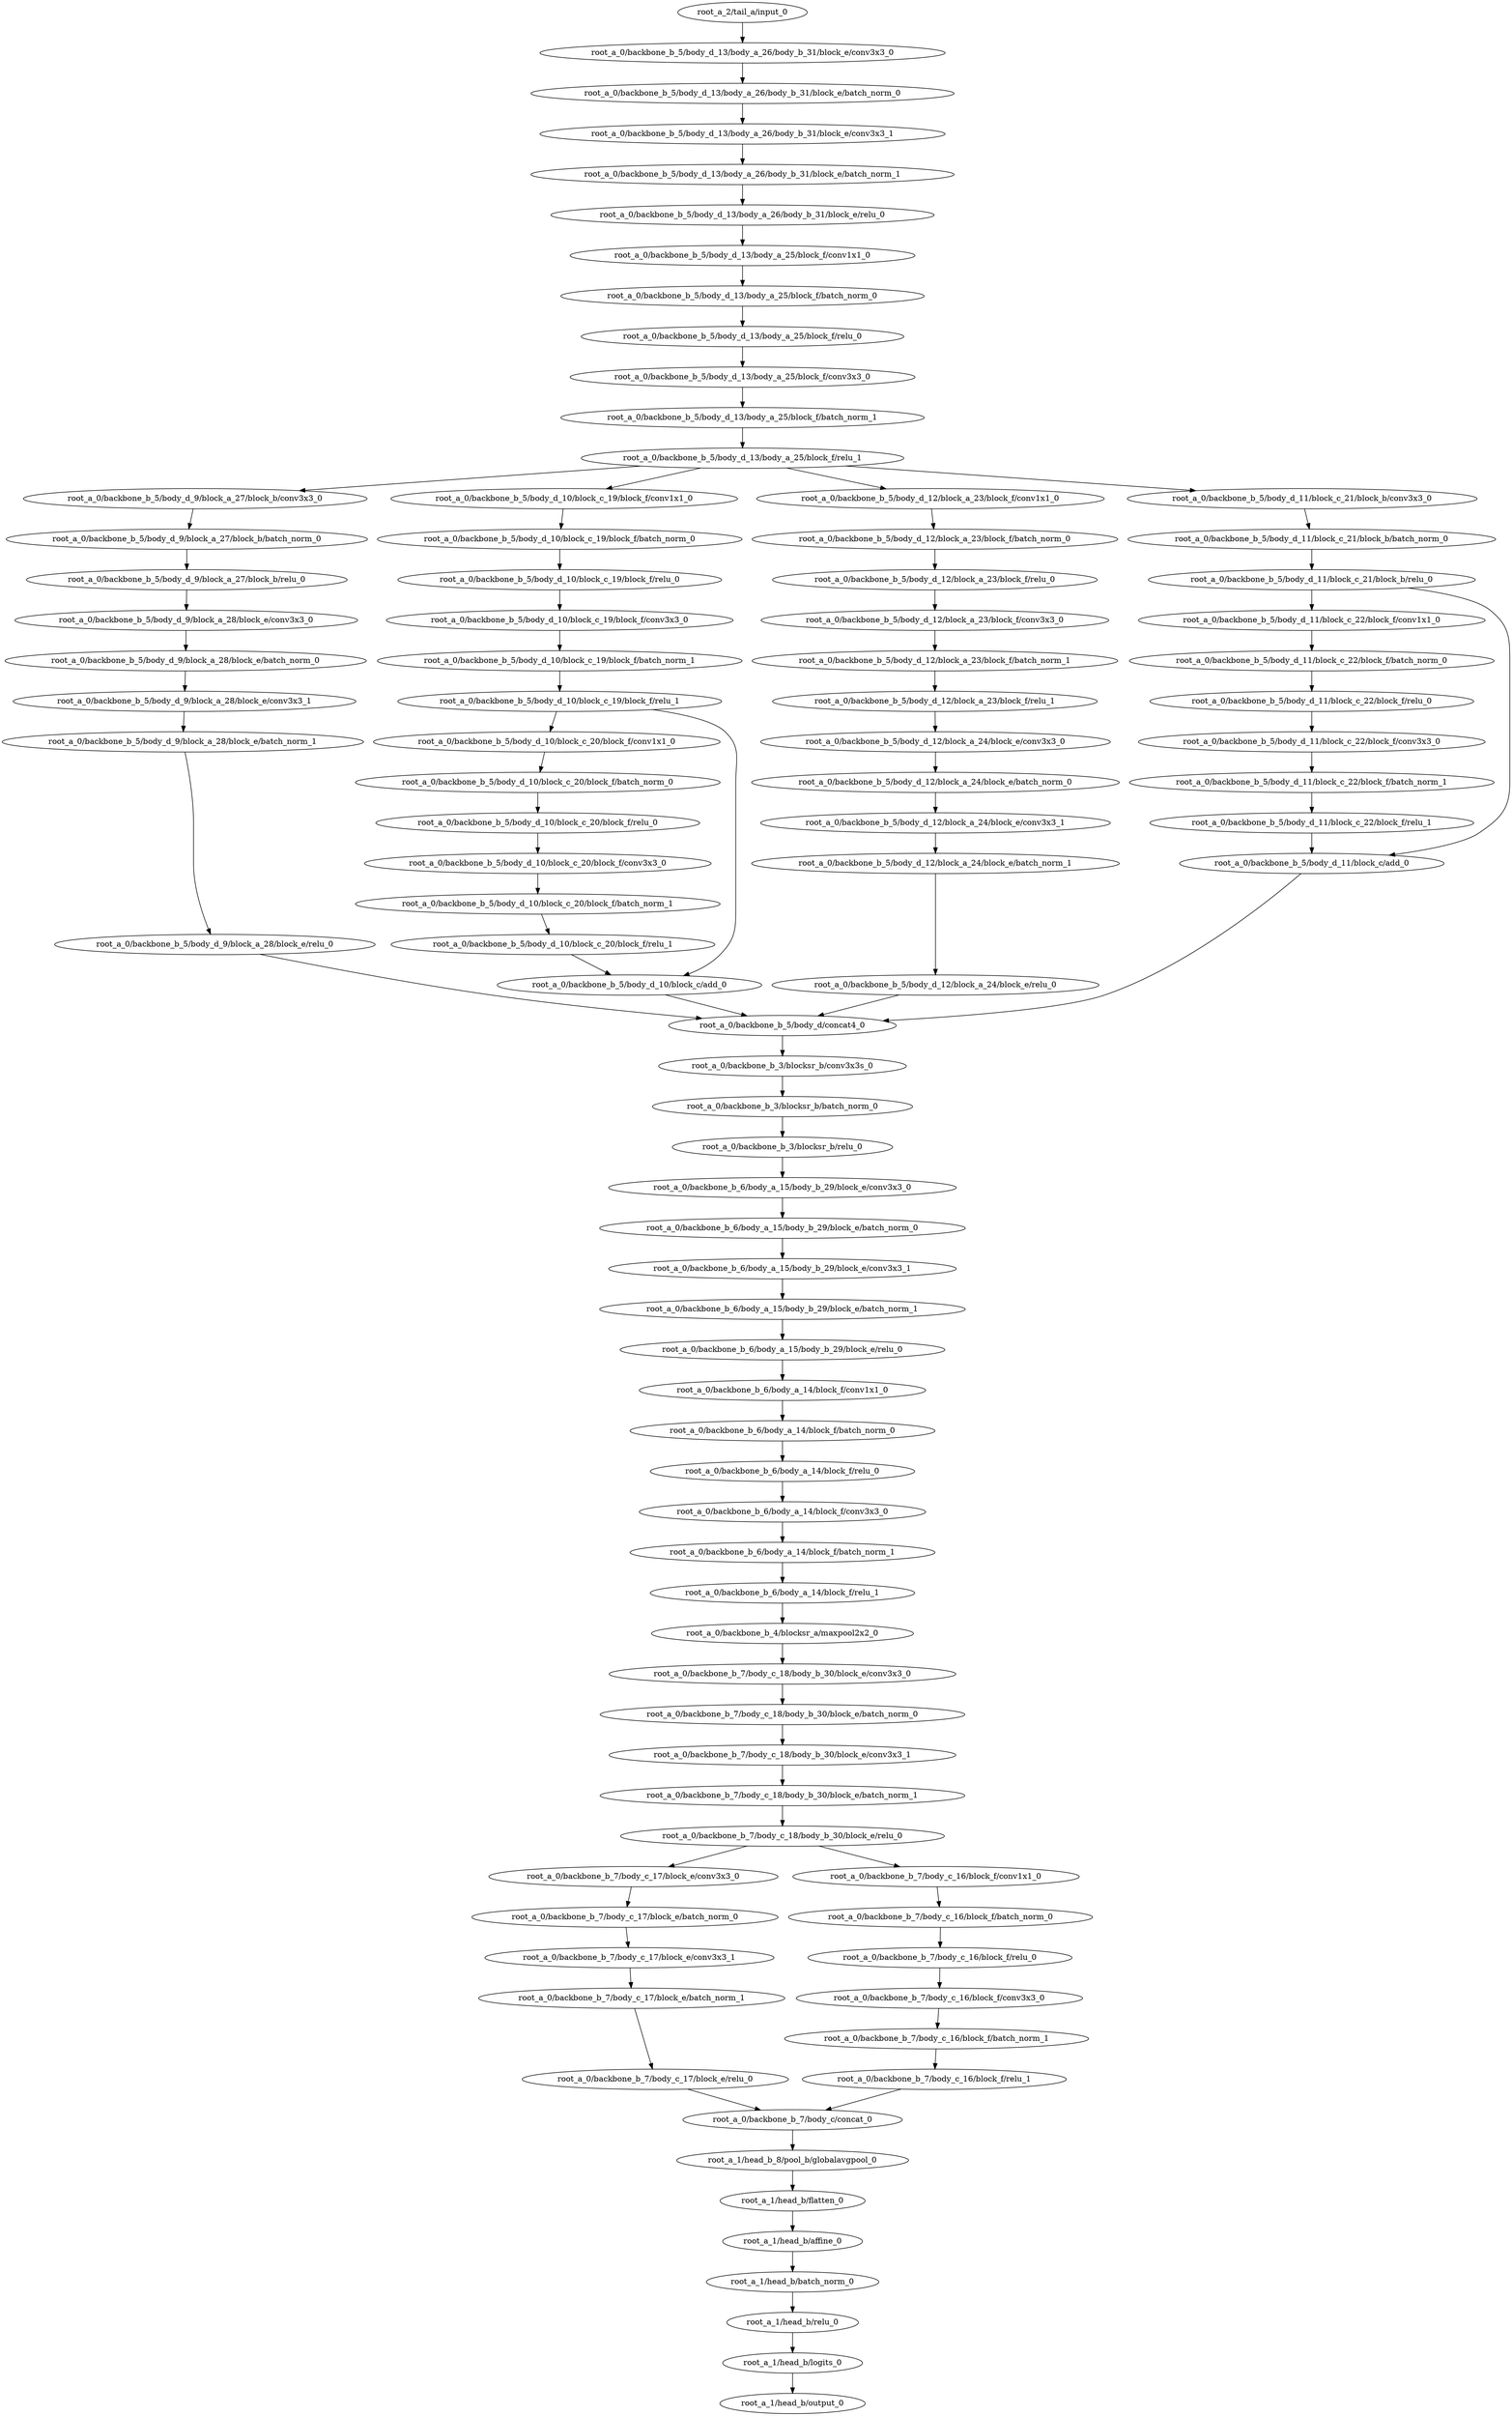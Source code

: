 digraph root_a {
	"root_a_2/tail_a/input_0"
	"root_a_0/backbone_b_5/body_d_13/body_a_26/body_b_31/block_e/conv3x3_0"
	"root_a_0/backbone_b_5/body_d_13/body_a_26/body_b_31/block_e/batch_norm_0"
	"root_a_0/backbone_b_5/body_d_13/body_a_26/body_b_31/block_e/conv3x3_1"
	"root_a_0/backbone_b_5/body_d_13/body_a_26/body_b_31/block_e/batch_norm_1"
	"root_a_0/backbone_b_5/body_d_13/body_a_26/body_b_31/block_e/relu_0"
	"root_a_0/backbone_b_5/body_d_13/body_a_25/block_f/conv1x1_0"
	"root_a_0/backbone_b_5/body_d_13/body_a_25/block_f/batch_norm_0"
	"root_a_0/backbone_b_5/body_d_13/body_a_25/block_f/relu_0"
	"root_a_0/backbone_b_5/body_d_13/body_a_25/block_f/conv3x3_0"
	"root_a_0/backbone_b_5/body_d_13/body_a_25/block_f/batch_norm_1"
	"root_a_0/backbone_b_5/body_d_13/body_a_25/block_f/relu_1"
	"root_a_0/backbone_b_5/body_d_9/block_a_27/block_b/conv3x3_0"
	"root_a_0/backbone_b_5/body_d_9/block_a_27/block_b/batch_norm_0"
	"root_a_0/backbone_b_5/body_d_9/block_a_27/block_b/relu_0"
	"root_a_0/backbone_b_5/body_d_9/block_a_28/block_e/conv3x3_0"
	"root_a_0/backbone_b_5/body_d_9/block_a_28/block_e/batch_norm_0"
	"root_a_0/backbone_b_5/body_d_9/block_a_28/block_e/conv3x3_1"
	"root_a_0/backbone_b_5/body_d_9/block_a_28/block_e/batch_norm_1"
	"root_a_0/backbone_b_5/body_d_9/block_a_28/block_e/relu_0"
	"root_a_0/backbone_b_5/body_d_10/block_c_19/block_f/conv1x1_0"
	"root_a_0/backbone_b_5/body_d_10/block_c_19/block_f/batch_norm_0"
	"root_a_0/backbone_b_5/body_d_10/block_c_19/block_f/relu_0"
	"root_a_0/backbone_b_5/body_d_10/block_c_19/block_f/conv3x3_0"
	"root_a_0/backbone_b_5/body_d_10/block_c_19/block_f/batch_norm_1"
	"root_a_0/backbone_b_5/body_d_10/block_c_19/block_f/relu_1"
	"root_a_0/backbone_b_5/body_d_10/block_c_20/block_f/conv1x1_0"
	"root_a_0/backbone_b_5/body_d_10/block_c_20/block_f/batch_norm_0"
	"root_a_0/backbone_b_5/body_d_10/block_c_20/block_f/relu_0"
	"root_a_0/backbone_b_5/body_d_10/block_c_20/block_f/conv3x3_0"
	"root_a_0/backbone_b_5/body_d_10/block_c_20/block_f/batch_norm_1"
	"root_a_0/backbone_b_5/body_d_10/block_c_20/block_f/relu_1"
	"root_a_0/backbone_b_5/body_d_10/block_c/add_0"
	"root_a_0/backbone_b_5/body_d_12/block_a_23/block_f/conv1x1_0"
	"root_a_0/backbone_b_5/body_d_12/block_a_23/block_f/batch_norm_0"
	"root_a_0/backbone_b_5/body_d_12/block_a_23/block_f/relu_0"
	"root_a_0/backbone_b_5/body_d_12/block_a_23/block_f/conv3x3_0"
	"root_a_0/backbone_b_5/body_d_12/block_a_23/block_f/batch_norm_1"
	"root_a_0/backbone_b_5/body_d_12/block_a_23/block_f/relu_1"
	"root_a_0/backbone_b_5/body_d_12/block_a_24/block_e/conv3x3_0"
	"root_a_0/backbone_b_5/body_d_12/block_a_24/block_e/batch_norm_0"
	"root_a_0/backbone_b_5/body_d_12/block_a_24/block_e/conv3x3_1"
	"root_a_0/backbone_b_5/body_d_12/block_a_24/block_e/batch_norm_1"
	"root_a_0/backbone_b_5/body_d_12/block_a_24/block_e/relu_0"
	"root_a_0/backbone_b_5/body_d_11/block_c_21/block_b/conv3x3_0"
	"root_a_0/backbone_b_5/body_d_11/block_c_21/block_b/batch_norm_0"
	"root_a_0/backbone_b_5/body_d_11/block_c_21/block_b/relu_0"
	"root_a_0/backbone_b_5/body_d_11/block_c_22/block_f/conv1x1_0"
	"root_a_0/backbone_b_5/body_d_11/block_c_22/block_f/batch_norm_0"
	"root_a_0/backbone_b_5/body_d_11/block_c_22/block_f/relu_0"
	"root_a_0/backbone_b_5/body_d_11/block_c_22/block_f/conv3x3_0"
	"root_a_0/backbone_b_5/body_d_11/block_c_22/block_f/batch_norm_1"
	"root_a_0/backbone_b_5/body_d_11/block_c_22/block_f/relu_1"
	"root_a_0/backbone_b_5/body_d_11/block_c/add_0"
	"root_a_0/backbone_b_5/body_d/concat4_0"
	"root_a_0/backbone_b_3/blocksr_b/conv3x3s_0"
	"root_a_0/backbone_b_3/blocksr_b/batch_norm_0"
	"root_a_0/backbone_b_3/blocksr_b/relu_0"
	"root_a_0/backbone_b_6/body_a_15/body_b_29/block_e/conv3x3_0"
	"root_a_0/backbone_b_6/body_a_15/body_b_29/block_e/batch_norm_0"
	"root_a_0/backbone_b_6/body_a_15/body_b_29/block_e/conv3x3_1"
	"root_a_0/backbone_b_6/body_a_15/body_b_29/block_e/batch_norm_1"
	"root_a_0/backbone_b_6/body_a_15/body_b_29/block_e/relu_0"
	"root_a_0/backbone_b_6/body_a_14/block_f/conv1x1_0"
	"root_a_0/backbone_b_6/body_a_14/block_f/batch_norm_0"
	"root_a_0/backbone_b_6/body_a_14/block_f/relu_0"
	"root_a_0/backbone_b_6/body_a_14/block_f/conv3x3_0"
	"root_a_0/backbone_b_6/body_a_14/block_f/batch_norm_1"
	"root_a_0/backbone_b_6/body_a_14/block_f/relu_1"
	"root_a_0/backbone_b_4/blocksr_a/maxpool2x2_0"
	"root_a_0/backbone_b_7/body_c_18/body_b_30/block_e/conv3x3_0"
	"root_a_0/backbone_b_7/body_c_18/body_b_30/block_e/batch_norm_0"
	"root_a_0/backbone_b_7/body_c_18/body_b_30/block_e/conv3x3_1"
	"root_a_0/backbone_b_7/body_c_18/body_b_30/block_e/batch_norm_1"
	"root_a_0/backbone_b_7/body_c_18/body_b_30/block_e/relu_0"
	"root_a_0/backbone_b_7/body_c_17/block_e/conv3x3_0"
	"root_a_0/backbone_b_7/body_c_17/block_e/batch_norm_0"
	"root_a_0/backbone_b_7/body_c_17/block_e/conv3x3_1"
	"root_a_0/backbone_b_7/body_c_17/block_e/batch_norm_1"
	"root_a_0/backbone_b_7/body_c_17/block_e/relu_0"
	"root_a_0/backbone_b_7/body_c_16/block_f/conv1x1_0"
	"root_a_0/backbone_b_7/body_c_16/block_f/batch_norm_0"
	"root_a_0/backbone_b_7/body_c_16/block_f/relu_0"
	"root_a_0/backbone_b_7/body_c_16/block_f/conv3x3_0"
	"root_a_0/backbone_b_7/body_c_16/block_f/batch_norm_1"
	"root_a_0/backbone_b_7/body_c_16/block_f/relu_1"
	"root_a_0/backbone_b_7/body_c/concat_0"
	"root_a_1/head_b_8/pool_b/globalavgpool_0"
	"root_a_1/head_b/flatten_0"
	"root_a_1/head_b/affine_0"
	"root_a_1/head_b/batch_norm_0"
	"root_a_1/head_b/relu_0"
	"root_a_1/head_b/logits_0"
	"root_a_1/head_b/output_0"

	"root_a_2/tail_a/input_0" -> "root_a_0/backbone_b_5/body_d_13/body_a_26/body_b_31/block_e/conv3x3_0"
	"root_a_0/backbone_b_5/body_d_13/body_a_26/body_b_31/block_e/conv3x3_0" -> "root_a_0/backbone_b_5/body_d_13/body_a_26/body_b_31/block_e/batch_norm_0"
	"root_a_0/backbone_b_5/body_d_13/body_a_26/body_b_31/block_e/batch_norm_0" -> "root_a_0/backbone_b_5/body_d_13/body_a_26/body_b_31/block_e/conv3x3_1"
	"root_a_0/backbone_b_5/body_d_13/body_a_26/body_b_31/block_e/conv3x3_1" -> "root_a_0/backbone_b_5/body_d_13/body_a_26/body_b_31/block_e/batch_norm_1"
	"root_a_0/backbone_b_5/body_d_13/body_a_26/body_b_31/block_e/batch_norm_1" -> "root_a_0/backbone_b_5/body_d_13/body_a_26/body_b_31/block_e/relu_0"
	"root_a_0/backbone_b_5/body_d_13/body_a_26/body_b_31/block_e/relu_0" -> "root_a_0/backbone_b_5/body_d_13/body_a_25/block_f/conv1x1_0"
	"root_a_0/backbone_b_5/body_d_13/body_a_25/block_f/conv1x1_0" -> "root_a_0/backbone_b_5/body_d_13/body_a_25/block_f/batch_norm_0"
	"root_a_0/backbone_b_5/body_d_13/body_a_25/block_f/batch_norm_0" -> "root_a_0/backbone_b_5/body_d_13/body_a_25/block_f/relu_0"
	"root_a_0/backbone_b_5/body_d_13/body_a_25/block_f/relu_0" -> "root_a_0/backbone_b_5/body_d_13/body_a_25/block_f/conv3x3_0"
	"root_a_0/backbone_b_5/body_d_13/body_a_25/block_f/conv3x3_0" -> "root_a_0/backbone_b_5/body_d_13/body_a_25/block_f/batch_norm_1"
	"root_a_0/backbone_b_5/body_d_13/body_a_25/block_f/batch_norm_1" -> "root_a_0/backbone_b_5/body_d_13/body_a_25/block_f/relu_1"
	"root_a_0/backbone_b_5/body_d_13/body_a_25/block_f/relu_1" -> "root_a_0/backbone_b_5/body_d_9/block_a_27/block_b/conv3x3_0"
	"root_a_0/backbone_b_5/body_d_9/block_a_27/block_b/conv3x3_0" -> "root_a_0/backbone_b_5/body_d_9/block_a_27/block_b/batch_norm_0"
	"root_a_0/backbone_b_5/body_d_9/block_a_27/block_b/batch_norm_0" -> "root_a_0/backbone_b_5/body_d_9/block_a_27/block_b/relu_0"
	"root_a_0/backbone_b_5/body_d_9/block_a_27/block_b/relu_0" -> "root_a_0/backbone_b_5/body_d_9/block_a_28/block_e/conv3x3_0"
	"root_a_0/backbone_b_5/body_d_9/block_a_28/block_e/conv3x3_0" -> "root_a_0/backbone_b_5/body_d_9/block_a_28/block_e/batch_norm_0"
	"root_a_0/backbone_b_5/body_d_9/block_a_28/block_e/batch_norm_0" -> "root_a_0/backbone_b_5/body_d_9/block_a_28/block_e/conv3x3_1"
	"root_a_0/backbone_b_5/body_d_9/block_a_28/block_e/conv3x3_1" -> "root_a_0/backbone_b_5/body_d_9/block_a_28/block_e/batch_norm_1"
	"root_a_0/backbone_b_5/body_d_9/block_a_28/block_e/batch_norm_1" -> "root_a_0/backbone_b_5/body_d_9/block_a_28/block_e/relu_0"
	"root_a_0/backbone_b_5/body_d_13/body_a_25/block_f/relu_1" -> "root_a_0/backbone_b_5/body_d_10/block_c_19/block_f/conv1x1_0"
	"root_a_0/backbone_b_5/body_d_10/block_c_19/block_f/conv1x1_0" -> "root_a_0/backbone_b_5/body_d_10/block_c_19/block_f/batch_norm_0"
	"root_a_0/backbone_b_5/body_d_10/block_c_19/block_f/batch_norm_0" -> "root_a_0/backbone_b_5/body_d_10/block_c_19/block_f/relu_0"
	"root_a_0/backbone_b_5/body_d_10/block_c_19/block_f/relu_0" -> "root_a_0/backbone_b_5/body_d_10/block_c_19/block_f/conv3x3_0"
	"root_a_0/backbone_b_5/body_d_10/block_c_19/block_f/conv3x3_0" -> "root_a_0/backbone_b_5/body_d_10/block_c_19/block_f/batch_norm_1"
	"root_a_0/backbone_b_5/body_d_10/block_c_19/block_f/batch_norm_1" -> "root_a_0/backbone_b_5/body_d_10/block_c_19/block_f/relu_1"
	"root_a_0/backbone_b_5/body_d_10/block_c_19/block_f/relu_1" -> "root_a_0/backbone_b_5/body_d_10/block_c_20/block_f/conv1x1_0"
	"root_a_0/backbone_b_5/body_d_10/block_c_20/block_f/conv1x1_0" -> "root_a_0/backbone_b_5/body_d_10/block_c_20/block_f/batch_norm_0"
	"root_a_0/backbone_b_5/body_d_10/block_c_20/block_f/batch_norm_0" -> "root_a_0/backbone_b_5/body_d_10/block_c_20/block_f/relu_0"
	"root_a_0/backbone_b_5/body_d_10/block_c_20/block_f/relu_0" -> "root_a_0/backbone_b_5/body_d_10/block_c_20/block_f/conv3x3_0"
	"root_a_0/backbone_b_5/body_d_10/block_c_20/block_f/conv3x3_0" -> "root_a_0/backbone_b_5/body_d_10/block_c_20/block_f/batch_norm_1"
	"root_a_0/backbone_b_5/body_d_10/block_c_20/block_f/batch_norm_1" -> "root_a_0/backbone_b_5/body_d_10/block_c_20/block_f/relu_1"
	"root_a_0/backbone_b_5/body_d_10/block_c_19/block_f/relu_1" -> "root_a_0/backbone_b_5/body_d_10/block_c/add_0"
	"root_a_0/backbone_b_5/body_d_10/block_c_20/block_f/relu_1" -> "root_a_0/backbone_b_5/body_d_10/block_c/add_0"
	"root_a_0/backbone_b_5/body_d_13/body_a_25/block_f/relu_1" -> "root_a_0/backbone_b_5/body_d_12/block_a_23/block_f/conv1x1_0"
	"root_a_0/backbone_b_5/body_d_12/block_a_23/block_f/conv1x1_0" -> "root_a_0/backbone_b_5/body_d_12/block_a_23/block_f/batch_norm_0"
	"root_a_0/backbone_b_5/body_d_12/block_a_23/block_f/batch_norm_0" -> "root_a_0/backbone_b_5/body_d_12/block_a_23/block_f/relu_0"
	"root_a_0/backbone_b_5/body_d_12/block_a_23/block_f/relu_0" -> "root_a_0/backbone_b_5/body_d_12/block_a_23/block_f/conv3x3_0"
	"root_a_0/backbone_b_5/body_d_12/block_a_23/block_f/conv3x3_0" -> "root_a_0/backbone_b_5/body_d_12/block_a_23/block_f/batch_norm_1"
	"root_a_0/backbone_b_5/body_d_12/block_a_23/block_f/batch_norm_1" -> "root_a_0/backbone_b_5/body_d_12/block_a_23/block_f/relu_1"
	"root_a_0/backbone_b_5/body_d_12/block_a_23/block_f/relu_1" -> "root_a_0/backbone_b_5/body_d_12/block_a_24/block_e/conv3x3_0"
	"root_a_0/backbone_b_5/body_d_12/block_a_24/block_e/conv3x3_0" -> "root_a_0/backbone_b_5/body_d_12/block_a_24/block_e/batch_norm_0"
	"root_a_0/backbone_b_5/body_d_12/block_a_24/block_e/batch_norm_0" -> "root_a_0/backbone_b_5/body_d_12/block_a_24/block_e/conv3x3_1"
	"root_a_0/backbone_b_5/body_d_12/block_a_24/block_e/conv3x3_1" -> "root_a_0/backbone_b_5/body_d_12/block_a_24/block_e/batch_norm_1"
	"root_a_0/backbone_b_5/body_d_12/block_a_24/block_e/batch_norm_1" -> "root_a_0/backbone_b_5/body_d_12/block_a_24/block_e/relu_0"
	"root_a_0/backbone_b_5/body_d_13/body_a_25/block_f/relu_1" -> "root_a_0/backbone_b_5/body_d_11/block_c_21/block_b/conv3x3_0"
	"root_a_0/backbone_b_5/body_d_11/block_c_21/block_b/conv3x3_0" -> "root_a_0/backbone_b_5/body_d_11/block_c_21/block_b/batch_norm_0"
	"root_a_0/backbone_b_5/body_d_11/block_c_21/block_b/batch_norm_0" -> "root_a_0/backbone_b_5/body_d_11/block_c_21/block_b/relu_0"
	"root_a_0/backbone_b_5/body_d_11/block_c_21/block_b/relu_0" -> "root_a_0/backbone_b_5/body_d_11/block_c_22/block_f/conv1x1_0"
	"root_a_0/backbone_b_5/body_d_11/block_c_22/block_f/conv1x1_0" -> "root_a_0/backbone_b_5/body_d_11/block_c_22/block_f/batch_norm_0"
	"root_a_0/backbone_b_5/body_d_11/block_c_22/block_f/batch_norm_0" -> "root_a_0/backbone_b_5/body_d_11/block_c_22/block_f/relu_0"
	"root_a_0/backbone_b_5/body_d_11/block_c_22/block_f/relu_0" -> "root_a_0/backbone_b_5/body_d_11/block_c_22/block_f/conv3x3_0"
	"root_a_0/backbone_b_5/body_d_11/block_c_22/block_f/conv3x3_0" -> "root_a_0/backbone_b_5/body_d_11/block_c_22/block_f/batch_norm_1"
	"root_a_0/backbone_b_5/body_d_11/block_c_22/block_f/batch_norm_1" -> "root_a_0/backbone_b_5/body_d_11/block_c_22/block_f/relu_1"
	"root_a_0/backbone_b_5/body_d_11/block_c_21/block_b/relu_0" -> "root_a_0/backbone_b_5/body_d_11/block_c/add_0"
	"root_a_0/backbone_b_5/body_d_11/block_c_22/block_f/relu_1" -> "root_a_0/backbone_b_5/body_d_11/block_c/add_0"
	"root_a_0/backbone_b_5/body_d_9/block_a_28/block_e/relu_0" -> "root_a_0/backbone_b_5/body_d/concat4_0"
	"root_a_0/backbone_b_5/body_d_10/block_c/add_0" -> "root_a_0/backbone_b_5/body_d/concat4_0"
	"root_a_0/backbone_b_5/body_d_12/block_a_24/block_e/relu_0" -> "root_a_0/backbone_b_5/body_d/concat4_0"
	"root_a_0/backbone_b_5/body_d_11/block_c/add_0" -> "root_a_0/backbone_b_5/body_d/concat4_0"
	"root_a_0/backbone_b_5/body_d/concat4_0" -> "root_a_0/backbone_b_3/blocksr_b/conv3x3s_0"
	"root_a_0/backbone_b_3/blocksr_b/conv3x3s_0" -> "root_a_0/backbone_b_3/blocksr_b/batch_norm_0"
	"root_a_0/backbone_b_3/blocksr_b/batch_norm_0" -> "root_a_0/backbone_b_3/blocksr_b/relu_0"
	"root_a_0/backbone_b_3/blocksr_b/relu_0" -> "root_a_0/backbone_b_6/body_a_15/body_b_29/block_e/conv3x3_0"
	"root_a_0/backbone_b_6/body_a_15/body_b_29/block_e/conv3x3_0" -> "root_a_0/backbone_b_6/body_a_15/body_b_29/block_e/batch_norm_0"
	"root_a_0/backbone_b_6/body_a_15/body_b_29/block_e/batch_norm_0" -> "root_a_0/backbone_b_6/body_a_15/body_b_29/block_e/conv3x3_1"
	"root_a_0/backbone_b_6/body_a_15/body_b_29/block_e/conv3x3_1" -> "root_a_0/backbone_b_6/body_a_15/body_b_29/block_e/batch_norm_1"
	"root_a_0/backbone_b_6/body_a_15/body_b_29/block_e/batch_norm_1" -> "root_a_0/backbone_b_6/body_a_15/body_b_29/block_e/relu_0"
	"root_a_0/backbone_b_6/body_a_15/body_b_29/block_e/relu_0" -> "root_a_0/backbone_b_6/body_a_14/block_f/conv1x1_0"
	"root_a_0/backbone_b_6/body_a_14/block_f/conv1x1_0" -> "root_a_0/backbone_b_6/body_a_14/block_f/batch_norm_0"
	"root_a_0/backbone_b_6/body_a_14/block_f/batch_norm_0" -> "root_a_0/backbone_b_6/body_a_14/block_f/relu_0"
	"root_a_0/backbone_b_6/body_a_14/block_f/relu_0" -> "root_a_0/backbone_b_6/body_a_14/block_f/conv3x3_0"
	"root_a_0/backbone_b_6/body_a_14/block_f/conv3x3_0" -> "root_a_0/backbone_b_6/body_a_14/block_f/batch_norm_1"
	"root_a_0/backbone_b_6/body_a_14/block_f/batch_norm_1" -> "root_a_0/backbone_b_6/body_a_14/block_f/relu_1"
	"root_a_0/backbone_b_6/body_a_14/block_f/relu_1" -> "root_a_0/backbone_b_4/blocksr_a/maxpool2x2_0"
	"root_a_0/backbone_b_4/blocksr_a/maxpool2x2_0" -> "root_a_0/backbone_b_7/body_c_18/body_b_30/block_e/conv3x3_0"
	"root_a_0/backbone_b_7/body_c_18/body_b_30/block_e/conv3x3_0" -> "root_a_0/backbone_b_7/body_c_18/body_b_30/block_e/batch_norm_0"
	"root_a_0/backbone_b_7/body_c_18/body_b_30/block_e/batch_norm_0" -> "root_a_0/backbone_b_7/body_c_18/body_b_30/block_e/conv3x3_1"
	"root_a_0/backbone_b_7/body_c_18/body_b_30/block_e/conv3x3_1" -> "root_a_0/backbone_b_7/body_c_18/body_b_30/block_e/batch_norm_1"
	"root_a_0/backbone_b_7/body_c_18/body_b_30/block_e/batch_norm_1" -> "root_a_0/backbone_b_7/body_c_18/body_b_30/block_e/relu_0"
	"root_a_0/backbone_b_7/body_c_18/body_b_30/block_e/relu_0" -> "root_a_0/backbone_b_7/body_c_17/block_e/conv3x3_0"
	"root_a_0/backbone_b_7/body_c_17/block_e/conv3x3_0" -> "root_a_0/backbone_b_7/body_c_17/block_e/batch_norm_0"
	"root_a_0/backbone_b_7/body_c_17/block_e/batch_norm_0" -> "root_a_0/backbone_b_7/body_c_17/block_e/conv3x3_1"
	"root_a_0/backbone_b_7/body_c_17/block_e/conv3x3_1" -> "root_a_0/backbone_b_7/body_c_17/block_e/batch_norm_1"
	"root_a_0/backbone_b_7/body_c_17/block_e/batch_norm_1" -> "root_a_0/backbone_b_7/body_c_17/block_e/relu_0"
	"root_a_0/backbone_b_7/body_c_18/body_b_30/block_e/relu_0" -> "root_a_0/backbone_b_7/body_c_16/block_f/conv1x1_0"
	"root_a_0/backbone_b_7/body_c_16/block_f/conv1x1_0" -> "root_a_0/backbone_b_7/body_c_16/block_f/batch_norm_0"
	"root_a_0/backbone_b_7/body_c_16/block_f/batch_norm_0" -> "root_a_0/backbone_b_7/body_c_16/block_f/relu_0"
	"root_a_0/backbone_b_7/body_c_16/block_f/relu_0" -> "root_a_0/backbone_b_7/body_c_16/block_f/conv3x3_0"
	"root_a_0/backbone_b_7/body_c_16/block_f/conv3x3_0" -> "root_a_0/backbone_b_7/body_c_16/block_f/batch_norm_1"
	"root_a_0/backbone_b_7/body_c_16/block_f/batch_norm_1" -> "root_a_0/backbone_b_7/body_c_16/block_f/relu_1"
	"root_a_0/backbone_b_7/body_c_17/block_e/relu_0" -> "root_a_0/backbone_b_7/body_c/concat_0"
	"root_a_0/backbone_b_7/body_c_16/block_f/relu_1" -> "root_a_0/backbone_b_7/body_c/concat_0"
	"root_a_0/backbone_b_7/body_c/concat_0" -> "root_a_1/head_b_8/pool_b/globalavgpool_0"
	"root_a_1/head_b_8/pool_b/globalavgpool_0" -> "root_a_1/head_b/flatten_0"
	"root_a_1/head_b/flatten_0" -> "root_a_1/head_b/affine_0"
	"root_a_1/head_b/affine_0" -> "root_a_1/head_b/batch_norm_0"
	"root_a_1/head_b/batch_norm_0" -> "root_a_1/head_b/relu_0"
	"root_a_1/head_b/relu_0" -> "root_a_1/head_b/logits_0"
	"root_a_1/head_b/logits_0" -> "root_a_1/head_b/output_0"

}